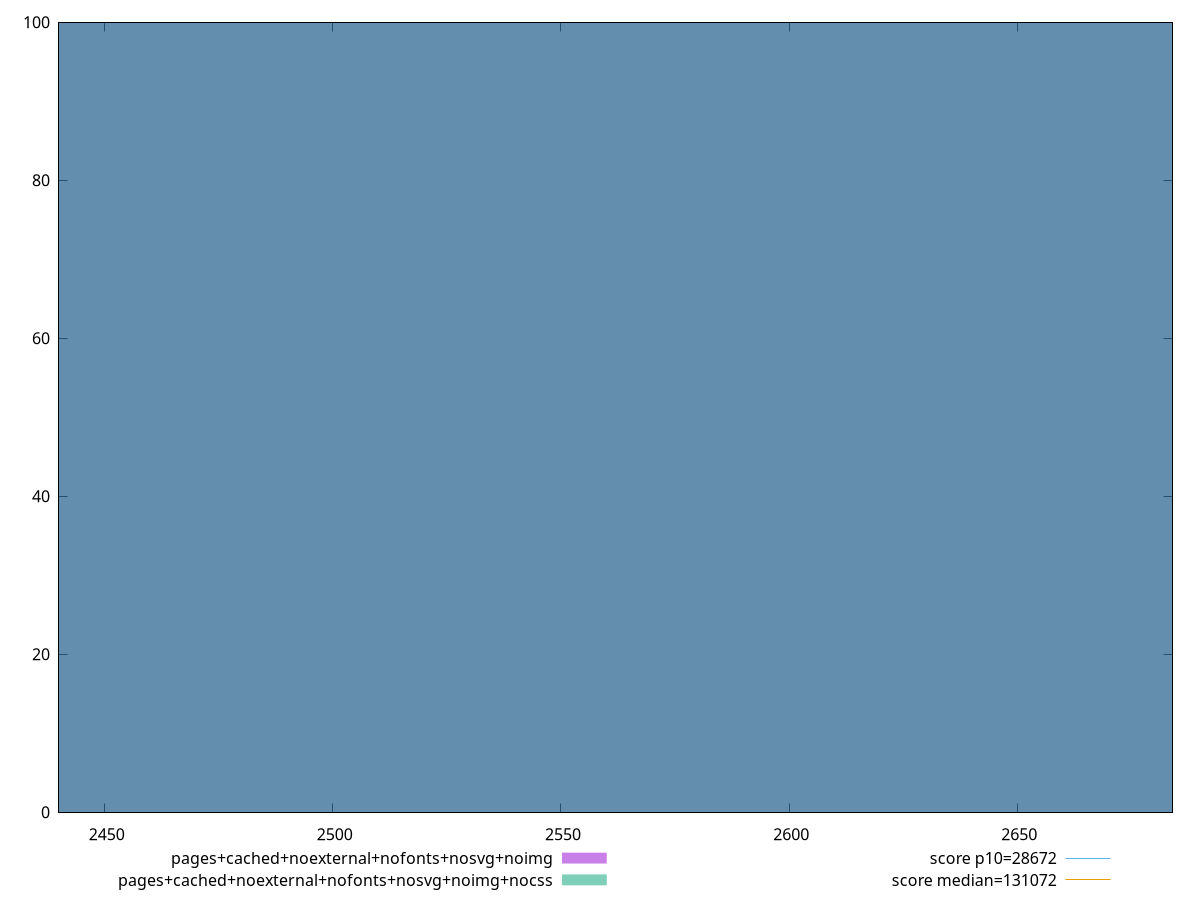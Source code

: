 reset

$pagesCachedNoexternalNofontsNosvgNoimg <<EOF
2554.7835706457927 100
EOF

$pagesCachedNoexternalNofontsNosvgNoimgNocss <<EOF
2554.7835706457927 100
EOF

set key outside below
set boxwidth 283.86484118286586
set xrange [2440:2684]
set yrange [0:100]
set style fill transparent solid 0.5 noborder

set parametric
set terminal svg size 640, 500 enhanced background rgb 'white'
set output "report_00007_2020-12-11T15:55:29.892Z/uses-long-cache-ttl/comparison/histogram/11_vs_12.svg"

plot $pagesCachedNoexternalNofontsNosvgNoimg title "pages+cached+noexternal+nofonts+nosvg+noimg" with boxes, \
     $pagesCachedNoexternalNofontsNosvgNoimgNocss title "pages+cached+noexternal+nofonts+nosvg+noimg+nocss" with boxes, \
     28672,t title "score p10=28672", \
     131072,t title "score median=131072"

reset
